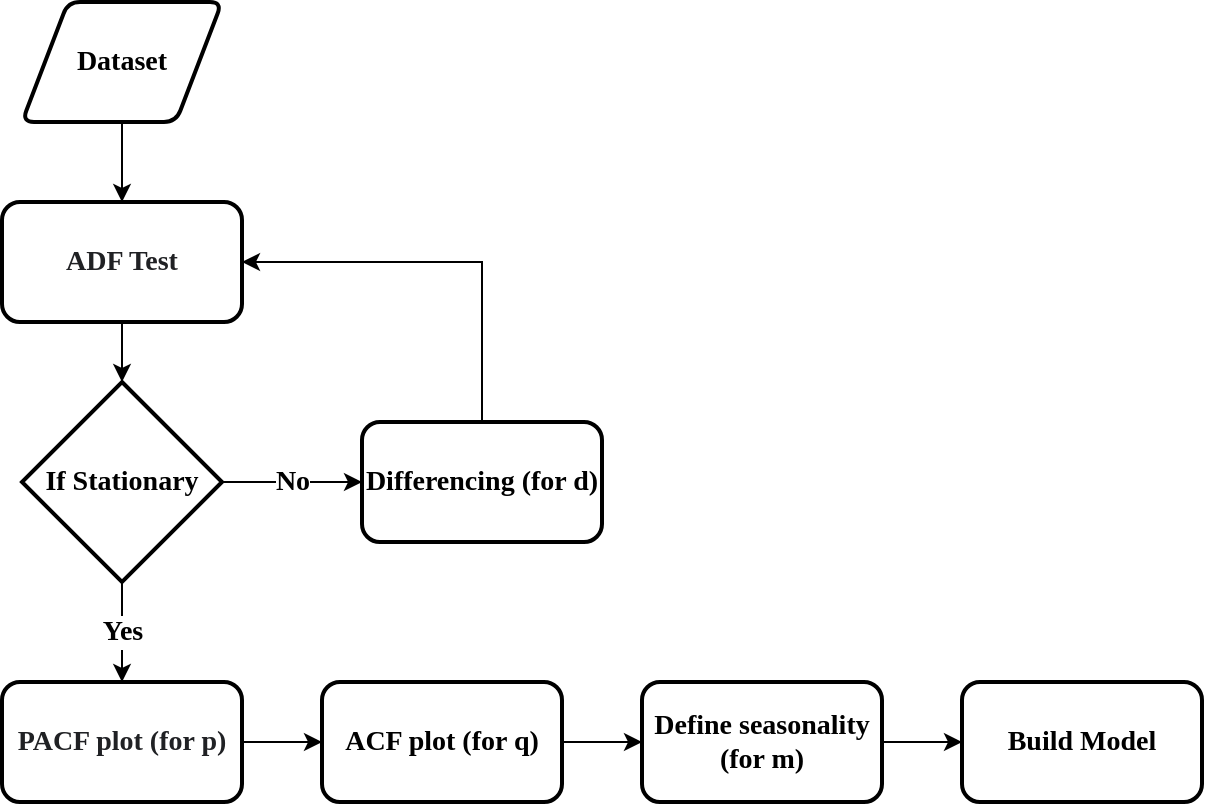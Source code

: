 <mxfile version="20.6.0" type="device"><diagram id="C5RBs43oDa-KdzZeNtuy" name="Page-1"><mxGraphModel dx="1377" dy="782" grid="1" gridSize="10" guides="1" tooltips="1" connect="1" arrows="1" fold="1" page="1" pageScale="1" pageWidth="827" pageHeight="1169" math="0" shadow="0"><root><mxCell id="WIyWlLk6GJQsqaUBKTNV-0"/><mxCell id="WIyWlLk6GJQsqaUBKTNV-1" parent="WIyWlLk6GJQsqaUBKTNV-0"/><mxCell id="bAcZraFDI4_vuqAL5rV3-2" value="" style="edgeStyle=orthogonalEdgeStyle;rounded=0;orthogonalLoop=1;jettySize=auto;html=1;fontSize=14;fontStyle=1;fontFamily=Times New Roman;" edge="1" parent="WIyWlLk6GJQsqaUBKTNV-1" source="bAcZraFDI4_vuqAL5rV3-0"><mxGeometry relative="1" as="geometry"><mxPoint x="220" y="130" as="targetPoint"/></mxGeometry></mxCell><mxCell id="bAcZraFDI4_vuqAL5rV3-0" value="Dataset" style="shape=parallelogram;html=1;strokeWidth=2;perimeter=parallelogramPerimeter;whiteSpace=wrap;rounded=1;arcSize=12;size=0.23;fontSize=14;fontStyle=1;fontFamily=Times New Roman;" vertex="1" parent="WIyWlLk6GJQsqaUBKTNV-1"><mxGeometry x="170" y="30" width="100" height="60" as="geometry"/></mxCell><mxCell id="bAcZraFDI4_vuqAL5rV3-17" value="Yes" style="edgeStyle=orthogonalEdgeStyle;rounded=0;orthogonalLoop=1;jettySize=auto;html=1;fontSize=14;fontStyle=1;fontFamily=Times New Roman;" edge="1" parent="WIyWlLk6GJQsqaUBKTNV-1" source="bAcZraFDI4_vuqAL5rV3-3" target="bAcZraFDI4_vuqAL5rV3-16"><mxGeometry relative="1" as="geometry"/></mxCell><mxCell id="bAcZraFDI4_vuqAL5rV3-19" value="No" style="edgeStyle=orthogonalEdgeStyle;rounded=0;orthogonalLoop=1;jettySize=auto;html=1;fontSize=14;fontStyle=1;fontFamily=Times New Roman;" edge="1" parent="WIyWlLk6GJQsqaUBKTNV-1" source="bAcZraFDI4_vuqAL5rV3-3" target="bAcZraFDI4_vuqAL5rV3-18"><mxGeometry relative="1" as="geometry"/></mxCell><mxCell id="bAcZraFDI4_vuqAL5rV3-3" value="If Stationary" style="strokeWidth=2;html=1;shape=mxgraph.flowchart.decision;whiteSpace=wrap;fontSize=14;fontStyle=1;fontFamily=Times New Roman;" vertex="1" parent="WIyWlLk6GJQsqaUBKTNV-1"><mxGeometry x="170" y="220" width="100" height="100" as="geometry"/></mxCell><mxCell id="bAcZraFDI4_vuqAL5rV3-8" value="" style="edgeStyle=orthogonalEdgeStyle;rounded=0;orthogonalLoop=1;jettySize=auto;html=1;fontSize=14;fontStyle=1;fontFamily=Times New Roman;" edge="1" parent="WIyWlLk6GJQsqaUBKTNV-1" source="bAcZraFDI4_vuqAL5rV3-4" target="bAcZraFDI4_vuqAL5rV3-3"><mxGeometry relative="1" as="geometry"/></mxCell><mxCell id="bAcZraFDI4_vuqAL5rV3-4" value="&lt;span style=&quot;color: rgb(32, 33, 36); font-size: 14px; text-align: start; background-color: rgb(255, 255, 255);&quot;&gt;ADF Test&lt;/span&gt;" style="rounded=1;whiteSpace=wrap;html=1;strokeWidth=2;fontSize=14;fontStyle=1;fontFamily=Times New Roman;" vertex="1" parent="WIyWlLk6GJQsqaUBKTNV-1"><mxGeometry x="160" y="130" width="120" height="60" as="geometry"/></mxCell><mxCell id="bAcZraFDI4_vuqAL5rV3-22" value="" style="edgeStyle=orthogonalEdgeStyle;rounded=0;orthogonalLoop=1;jettySize=auto;html=1;fontSize=14;fontStyle=1;fontFamily=Times New Roman;" edge="1" parent="WIyWlLk6GJQsqaUBKTNV-1" source="bAcZraFDI4_vuqAL5rV3-16" target="bAcZraFDI4_vuqAL5rV3-21"><mxGeometry relative="1" as="geometry"/></mxCell><mxCell id="bAcZraFDI4_vuqAL5rV3-16" value="&lt;span style=&quot;color: rgb(32, 33, 36); font-size: 14px; text-align: start; background-color: rgb(255, 255, 255);&quot;&gt;PACF plot (for p)&lt;/span&gt;" style="rounded=1;whiteSpace=wrap;html=1;strokeWidth=2;fontSize=14;fontStyle=1;fontFamily=Times New Roman;" vertex="1" parent="WIyWlLk6GJQsqaUBKTNV-1"><mxGeometry x="160" y="370" width="120" height="60" as="geometry"/></mxCell><mxCell id="bAcZraFDI4_vuqAL5rV3-20" style="edgeStyle=orthogonalEdgeStyle;rounded=0;orthogonalLoop=1;jettySize=auto;html=1;entryX=1;entryY=0.5;entryDx=0;entryDy=0;fontSize=14;fontStyle=1;fontFamily=Times New Roman;" edge="1" parent="WIyWlLk6GJQsqaUBKTNV-1" source="bAcZraFDI4_vuqAL5rV3-18" target="bAcZraFDI4_vuqAL5rV3-4"><mxGeometry relative="1" as="geometry"><Array as="points"><mxPoint x="400" y="160"/></Array></mxGeometry></mxCell><mxCell id="bAcZraFDI4_vuqAL5rV3-18" value="Differencing (for d)" style="rounded=1;whiteSpace=wrap;html=1;strokeWidth=2;fontSize=14;fontStyle=1;fontFamily=Times New Roman;" vertex="1" parent="WIyWlLk6GJQsqaUBKTNV-1"><mxGeometry x="340" y="240" width="120" height="60" as="geometry"/></mxCell><mxCell id="bAcZraFDI4_vuqAL5rV3-25" value="" style="edgeStyle=orthogonalEdgeStyle;rounded=0;orthogonalLoop=1;jettySize=auto;html=1;fontFamily=Times New Roman;fontSize=14;fontColor=default;fontStyle=1" edge="1" parent="WIyWlLk6GJQsqaUBKTNV-1" source="bAcZraFDI4_vuqAL5rV3-21" target="bAcZraFDI4_vuqAL5rV3-24"><mxGeometry relative="1" as="geometry"/></mxCell><mxCell id="bAcZraFDI4_vuqAL5rV3-21" value="ACF plot (for q)" style="whiteSpace=wrap;html=1;rounded=1;strokeWidth=2;fontSize=14;fontStyle=1;fontFamily=Times New Roman;" vertex="1" parent="WIyWlLk6GJQsqaUBKTNV-1"><mxGeometry x="320" y="370" width="120" height="60" as="geometry"/></mxCell><mxCell id="bAcZraFDI4_vuqAL5rV3-27" value="" style="edgeStyle=orthogonalEdgeStyle;rounded=0;orthogonalLoop=1;jettySize=auto;html=1;fontFamily=Times New Roman;fontSize=14;fontColor=default;fontStyle=1" edge="1" parent="WIyWlLk6GJQsqaUBKTNV-1" source="bAcZraFDI4_vuqAL5rV3-24" target="bAcZraFDI4_vuqAL5rV3-26"><mxGeometry relative="1" as="geometry"/></mxCell><mxCell id="bAcZraFDI4_vuqAL5rV3-24" value="Define seasonality (for m)" style="whiteSpace=wrap;html=1;rounded=1;strokeWidth=2;strokeColor=default;fontFamily=Times New Roman;fontSize=14;fontColor=default;fillColor=default;fontStyle=1" vertex="1" parent="WIyWlLk6GJQsqaUBKTNV-1"><mxGeometry x="480" y="370" width="120" height="60" as="geometry"/></mxCell><mxCell id="bAcZraFDI4_vuqAL5rV3-26" value="Build Model" style="whiteSpace=wrap;html=1;rounded=1;strokeWidth=2;strokeColor=default;fontFamily=Times New Roman;fontSize=14;fontColor=default;fillColor=default;fontStyle=1" vertex="1" parent="WIyWlLk6GJQsqaUBKTNV-1"><mxGeometry x="640" y="370" width="120" height="60" as="geometry"/></mxCell></root></mxGraphModel></diagram></mxfile>